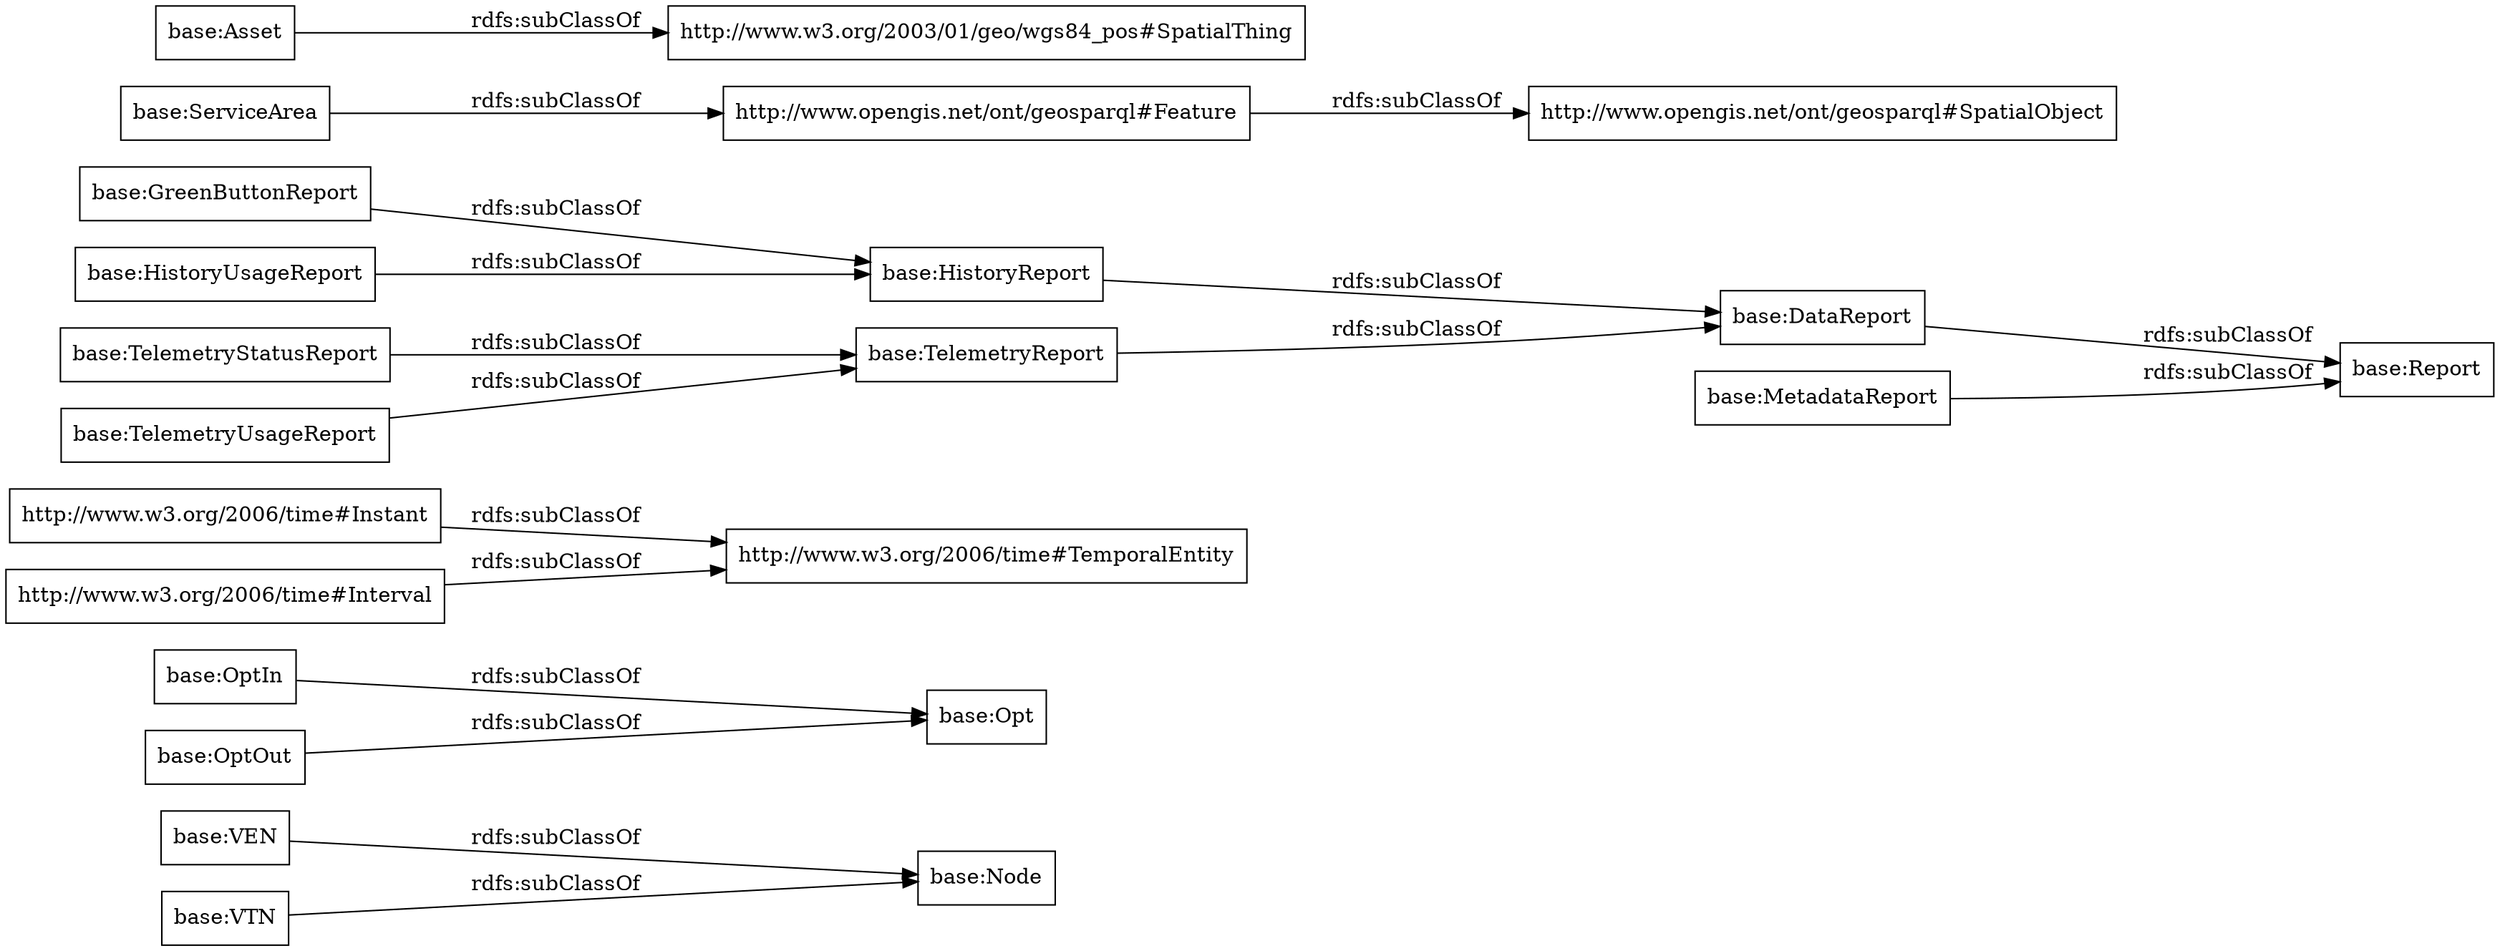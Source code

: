 digraph ar2dtool_diagram { 
rankdir=LR;
size="1000"
node [shape = rectangle, color="black"]; "base:VEN" "base:Opt" "http://www.w3.org/2006/time#Instant" "base:GreenButtonReport" "base:DataReport" "base:TelemetryUsageReport" "base:ServiceArea" "base:HistoryReport" "base:OptIn" "base:OptOut" "base:Node" "base:VTN" "base:TelemetryStatusReport" "http://www.w3.org/2003/01/geo/wgs84_pos#SpatialThing" "base:Asset" "http://www.opengis.net/ont/geosparql#SpatialObject" "http://www.w3.org/2006/time#Interval" "http://www.w3.org/2006/time#TemporalEntity" "base:TelemetryReport" "http://www.opengis.net/ont/geosparql#Feature" "base:MetadataReport" "base:HistoryUsageReport" "base:Report" ; /*classes style*/
	"base:Asset" -> "http://www.w3.org/2003/01/geo/wgs84_pos#SpatialThing" [ label = "rdfs:subClassOf" ];
	"base:DataReport" -> "base:Report" [ label = "rdfs:subClassOf" ];
	"base:TelemetryUsageReport" -> "base:TelemetryReport" [ label = "rdfs:subClassOf" ];
	"base:VTN" -> "base:Node" [ label = "rdfs:subClassOf" ];
	"base:HistoryReport" -> "base:DataReport" [ label = "rdfs:subClassOf" ];
	"http://www.w3.org/2006/time#Interval" -> "http://www.w3.org/2006/time#TemporalEntity" [ label = "rdfs:subClassOf" ];
	"base:GreenButtonReport" -> "base:HistoryReport" [ label = "rdfs:subClassOf" ];
	"base:ServiceArea" -> "http://www.opengis.net/ont/geosparql#Feature" [ label = "rdfs:subClassOf" ];
	"http://www.opengis.net/ont/geosparql#Feature" -> "http://www.opengis.net/ont/geosparql#SpatialObject" [ label = "rdfs:subClassOf" ];
	"base:VEN" -> "base:Node" [ label = "rdfs:subClassOf" ];
	"base:OptOut" -> "base:Opt" [ label = "rdfs:subClassOf" ];
	"base:OptIn" -> "base:Opt" [ label = "rdfs:subClassOf" ];
	"base:MetadataReport" -> "base:Report" [ label = "rdfs:subClassOf" ];
	"http://www.w3.org/2006/time#Instant" -> "http://www.w3.org/2006/time#TemporalEntity" [ label = "rdfs:subClassOf" ];
	"base:TelemetryReport" -> "base:DataReport" [ label = "rdfs:subClassOf" ];
	"base:TelemetryStatusReport" -> "base:TelemetryReport" [ label = "rdfs:subClassOf" ];
	"base:HistoryUsageReport" -> "base:HistoryReport" [ label = "rdfs:subClassOf" ];

}
